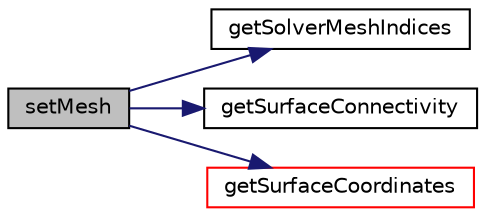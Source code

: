 digraph "setMesh"
{
  bgcolor="transparent";
  edge [fontname="Helvetica",fontsize="10",labelfontname="Helvetica",labelfontsize="10"];
  node [fontname="Helvetica",fontsize="10",shape=record];
  rankdir="LR";
  Node16 [label="setMesh",height=0.2,width=0.4,color="black", fillcolor="grey75", style="filled", fontcolor="black"];
  Node16 -> Node17 [color="midnightblue",fontsize="10",style="solid",fontname="Helvetica"];
  Node17 [label="getSolverMeshIndices",height=0.2,width=0.4,color="black",URL="$classdafoam_1_1pyDAFoam_1_1PYDAFOAM.html#a88fd9add8c96dc9fce5dccaac28c1fbd"];
  Node16 -> Node18 [color="midnightblue",fontsize="10",style="solid",fontname="Helvetica"];
  Node18 [label="getSurfaceConnectivity",height=0.2,width=0.4,color="black",URL="$classdafoam_1_1pyDAFoam_1_1PYDAFOAM.html#a8e43a4f1a3f9f54d2ee880c45c639a9b"];
  Node16 -> Node19 [color="midnightblue",fontsize="10",style="solid",fontname="Helvetica"];
  Node19 [label="getSurfaceCoordinates",height=0.2,width=0.4,color="red",URL="$classdafoam_1_1pyDAFoam_1_1PYDAFOAM.html#a0df62fe3472c26745359c34ac02663db"];
}
